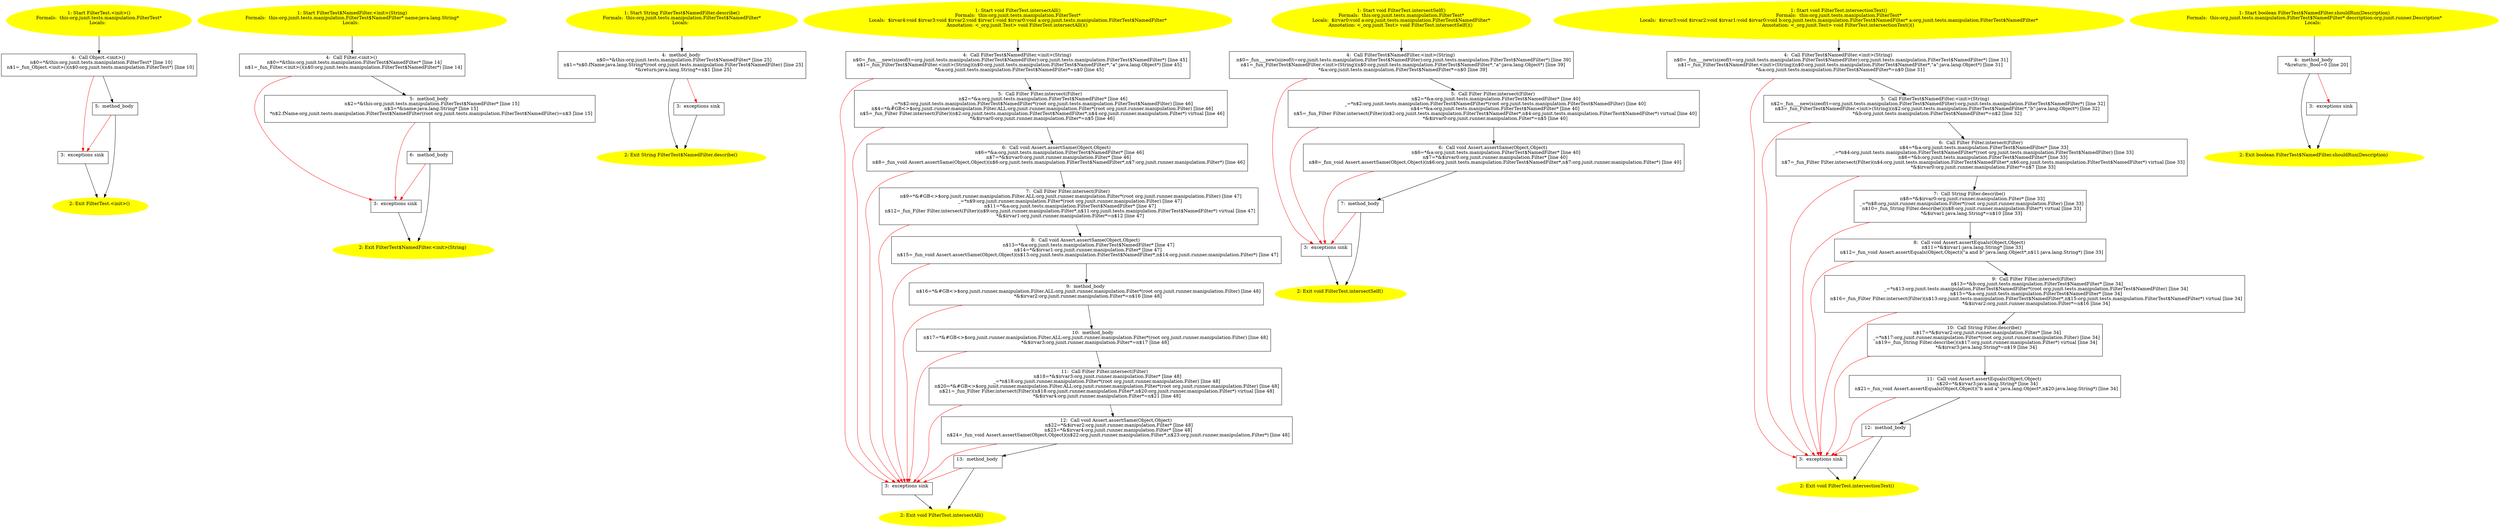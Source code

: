 /* @generated */
digraph cfg {
"org.junit.tests.manipulation.FilterTest.<init>().96022f592b7359927acc26de009efd70_1" [label="1: Start FilterTest.<init>()\nFormals:  this:org.junit.tests.manipulation.FilterTest*\nLocals:  \n  " color=yellow style=filled]
	

	 "org.junit.tests.manipulation.FilterTest.<init>().96022f592b7359927acc26de009efd70_1" -> "org.junit.tests.manipulation.FilterTest.<init>().96022f592b7359927acc26de009efd70_4" ;
"org.junit.tests.manipulation.FilterTest.<init>().96022f592b7359927acc26de009efd70_2" [label="2: Exit FilterTest.<init>() \n  " color=yellow style=filled]
	

"org.junit.tests.manipulation.FilterTest.<init>().96022f592b7359927acc26de009efd70_3" [label="3:  exceptions sink \n  " shape="box"]
	

	 "org.junit.tests.manipulation.FilterTest.<init>().96022f592b7359927acc26de009efd70_3" -> "org.junit.tests.manipulation.FilterTest.<init>().96022f592b7359927acc26de009efd70_2" ;
"org.junit.tests.manipulation.FilterTest.<init>().96022f592b7359927acc26de009efd70_4" [label="4:  Call Object.<init>() \n   n$0=*&this:org.junit.tests.manipulation.FilterTest* [line 10]\n  n$1=_fun_Object.<init>()(n$0:org.junit.tests.manipulation.FilterTest*) [line 10]\n " shape="box"]
	

	 "org.junit.tests.manipulation.FilterTest.<init>().96022f592b7359927acc26de009efd70_4" -> "org.junit.tests.manipulation.FilterTest.<init>().96022f592b7359927acc26de009efd70_5" ;
	 "org.junit.tests.manipulation.FilterTest.<init>().96022f592b7359927acc26de009efd70_4" -> "org.junit.tests.manipulation.FilterTest.<init>().96022f592b7359927acc26de009efd70_3" [color="red" ];
"org.junit.tests.manipulation.FilterTest.<init>().96022f592b7359927acc26de009efd70_5" [label="5:  method_body \n  " shape="box"]
	

	 "org.junit.tests.manipulation.FilterTest.<init>().96022f592b7359927acc26de009efd70_5" -> "org.junit.tests.manipulation.FilterTest.<init>().96022f592b7359927acc26de009efd70_2" ;
	 "org.junit.tests.manipulation.FilterTest.<init>().96022f592b7359927acc26de009efd70_5" -> "org.junit.tests.manipulation.FilterTest.<init>().96022f592b7359927acc26de009efd70_3" [color="red" ];
"org.junit.tests.manipulation.FilterTest$NamedFilter.<init>(java.lang.String).88e3ee92035120424aa2b903bf450b36_1" [label="1: Start FilterTest$NamedFilter.<init>(String)\nFormals:  this:org.junit.tests.manipulation.FilterTest$NamedFilter* name:java.lang.String*\nLocals:  \n  " color=yellow style=filled]
	

	 "org.junit.tests.manipulation.FilterTest$NamedFilter.<init>(java.lang.String).88e3ee92035120424aa2b903bf450b36_1" -> "org.junit.tests.manipulation.FilterTest$NamedFilter.<init>(java.lang.String).88e3ee92035120424aa2b903bf450b36_4" ;
"org.junit.tests.manipulation.FilterTest$NamedFilter.<init>(java.lang.String).88e3ee92035120424aa2b903bf450b36_2" [label="2: Exit FilterTest$NamedFilter.<init>(String) \n  " color=yellow style=filled]
	

"org.junit.tests.manipulation.FilterTest$NamedFilter.<init>(java.lang.String).88e3ee92035120424aa2b903bf450b36_3" [label="3:  exceptions sink \n  " shape="box"]
	

	 "org.junit.tests.manipulation.FilterTest$NamedFilter.<init>(java.lang.String).88e3ee92035120424aa2b903bf450b36_3" -> "org.junit.tests.manipulation.FilterTest$NamedFilter.<init>(java.lang.String).88e3ee92035120424aa2b903bf450b36_2" ;
"org.junit.tests.manipulation.FilterTest$NamedFilter.<init>(java.lang.String).88e3ee92035120424aa2b903bf450b36_4" [label="4:  Call Filter.<init>() \n   n$0=*&this:org.junit.tests.manipulation.FilterTest$NamedFilter* [line 14]\n  n$1=_fun_Filter.<init>()(n$0:org.junit.tests.manipulation.FilterTest$NamedFilter*) [line 14]\n " shape="box"]
	

	 "org.junit.tests.manipulation.FilterTest$NamedFilter.<init>(java.lang.String).88e3ee92035120424aa2b903bf450b36_4" -> "org.junit.tests.manipulation.FilterTest$NamedFilter.<init>(java.lang.String).88e3ee92035120424aa2b903bf450b36_5" ;
	 "org.junit.tests.manipulation.FilterTest$NamedFilter.<init>(java.lang.String).88e3ee92035120424aa2b903bf450b36_4" -> "org.junit.tests.manipulation.FilterTest$NamedFilter.<init>(java.lang.String).88e3ee92035120424aa2b903bf450b36_3" [color="red" ];
"org.junit.tests.manipulation.FilterTest$NamedFilter.<init>(java.lang.String).88e3ee92035120424aa2b903bf450b36_5" [label="5:  method_body \n   n$2=*&this:org.junit.tests.manipulation.FilterTest$NamedFilter* [line 15]\n  n$3=*&name:java.lang.String* [line 15]\n  *n$2.fName:org.junit.tests.manipulation.FilterTest$NamedFilter(root org.junit.tests.manipulation.FilterTest$NamedFilter)=n$3 [line 15]\n " shape="box"]
	

	 "org.junit.tests.manipulation.FilterTest$NamedFilter.<init>(java.lang.String).88e3ee92035120424aa2b903bf450b36_5" -> "org.junit.tests.manipulation.FilterTest$NamedFilter.<init>(java.lang.String).88e3ee92035120424aa2b903bf450b36_6" ;
	 "org.junit.tests.manipulation.FilterTest$NamedFilter.<init>(java.lang.String).88e3ee92035120424aa2b903bf450b36_5" -> "org.junit.tests.manipulation.FilterTest$NamedFilter.<init>(java.lang.String).88e3ee92035120424aa2b903bf450b36_3" [color="red" ];
"org.junit.tests.manipulation.FilterTest$NamedFilter.<init>(java.lang.String).88e3ee92035120424aa2b903bf450b36_6" [label="6:  method_body \n  " shape="box"]
	

	 "org.junit.tests.manipulation.FilterTest$NamedFilter.<init>(java.lang.String).88e3ee92035120424aa2b903bf450b36_6" -> "org.junit.tests.manipulation.FilterTest$NamedFilter.<init>(java.lang.String).88e3ee92035120424aa2b903bf450b36_2" ;
	 "org.junit.tests.manipulation.FilterTest$NamedFilter.<init>(java.lang.String).88e3ee92035120424aa2b903bf450b36_6" -> "org.junit.tests.manipulation.FilterTest$NamedFilter.<init>(java.lang.String).88e3ee92035120424aa2b903bf450b36_3" [color="red" ];
"org.junit.tests.manipulation.FilterTest$NamedFilter.describe():java.lang.String.728f586c62680aca3e9cc3e29b2eee32_1" [label="1: Start String FilterTest$NamedFilter.describe()\nFormals:  this:org.junit.tests.manipulation.FilterTest$NamedFilter*\nLocals:  \n  " color=yellow style=filled]
	

	 "org.junit.tests.manipulation.FilterTest$NamedFilter.describe():java.lang.String.728f586c62680aca3e9cc3e29b2eee32_1" -> "org.junit.tests.manipulation.FilterTest$NamedFilter.describe():java.lang.String.728f586c62680aca3e9cc3e29b2eee32_4" ;
"org.junit.tests.manipulation.FilterTest$NamedFilter.describe():java.lang.String.728f586c62680aca3e9cc3e29b2eee32_2" [label="2: Exit String FilterTest$NamedFilter.describe() \n  " color=yellow style=filled]
	

"org.junit.tests.manipulation.FilterTest$NamedFilter.describe():java.lang.String.728f586c62680aca3e9cc3e29b2eee32_3" [label="3:  exceptions sink \n  " shape="box"]
	

	 "org.junit.tests.manipulation.FilterTest$NamedFilter.describe():java.lang.String.728f586c62680aca3e9cc3e29b2eee32_3" -> "org.junit.tests.manipulation.FilterTest$NamedFilter.describe():java.lang.String.728f586c62680aca3e9cc3e29b2eee32_2" ;
"org.junit.tests.manipulation.FilterTest$NamedFilter.describe():java.lang.String.728f586c62680aca3e9cc3e29b2eee32_4" [label="4:  method_body \n   n$0=*&this:org.junit.tests.manipulation.FilterTest$NamedFilter* [line 25]\n  n$1=*n$0.fName:java.lang.String*(root org.junit.tests.manipulation.FilterTest$NamedFilter) [line 25]\n  *&return:java.lang.String*=n$1 [line 25]\n " shape="box"]
	

	 "org.junit.tests.manipulation.FilterTest$NamedFilter.describe():java.lang.String.728f586c62680aca3e9cc3e29b2eee32_4" -> "org.junit.tests.manipulation.FilterTest$NamedFilter.describe():java.lang.String.728f586c62680aca3e9cc3e29b2eee32_2" ;
	 "org.junit.tests.manipulation.FilterTest$NamedFilter.describe():java.lang.String.728f586c62680aca3e9cc3e29b2eee32_4" -> "org.junit.tests.manipulation.FilterTest$NamedFilter.describe():java.lang.String.728f586c62680aca3e9cc3e29b2eee32_3" [color="red" ];
"org.junit.tests.manipulation.FilterTest.intersectAll():void.b0320237e243645feaa4e8ae31fa2681_1" [label="1: Start void FilterTest.intersectAll()\nFormals:  this:org.junit.tests.manipulation.FilterTest*\nLocals:  $irvar4:void $irvar3:void $irvar2:void $irvar1:void $irvar0:void a:org.junit.tests.manipulation.FilterTest$NamedFilter*\nAnnotation: <_org.junit.Test> void FilterTest.intersectAll()() \n  " color=yellow style=filled]
	

	 "org.junit.tests.manipulation.FilterTest.intersectAll():void.b0320237e243645feaa4e8ae31fa2681_1" -> "org.junit.tests.manipulation.FilterTest.intersectAll():void.b0320237e243645feaa4e8ae31fa2681_4" ;
"org.junit.tests.manipulation.FilterTest.intersectAll():void.b0320237e243645feaa4e8ae31fa2681_2" [label="2: Exit void FilterTest.intersectAll() \n  " color=yellow style=filled]
	

"org.junit.tests.manipulation.FilterTest.intersectAll():void.b0320237e243645feaa4e8ae31fa2681_3" [label="3:  exceptions sink \n  " shape="box"]
	

	 "org.junit.tests.manipulation.FilterTest.intersectAll():void.b0320237e243645feaa4e8ae31fa2681_3" -> "org.junit.tests.manipulation.FilterTest.intersectAll():void.b0320237e243645feaa4e8ae31fa2681_2" ;
"org.junit.tests.manipulation.FilterTest.intersectAll():void.b0320237e243645feaa4e8ae31fa2681_4" [label="4:  Call FilterTest$NamedFilter.<init>(String) \n   n$0=_fun___new(sizeof(t=org.junit.tests.manipulation.FilterTest$NamedFilter):org.junit.tests.manipulation.FilterTest$NamedFilter*) [line 45]\n  n$1=_fun_FilterTest$NamedFilter.<init>(String)(n$0:org.junit.tests.manipulation.FilterTest$NamedFilter*,\"a\":java.lang.Object*) [line 45]\n  *&a:org.junit.tests.manipulation.FilterTest$NamedFilter*=n$0 [line 45]\n " shape="box"]
	

	 "org.junit.tests.manipulation.FilterTest.intersectAll():void.b0320237e243645feaa4e8ae31fa2681_4" -> "org.junit.tests.manipulation.FilterTest.intersectAll():void.b0320237e243645feaa4e8ae31fa2681_5" ;
	 "org.junit.tests.manipulation.FilterTest.intersectAll():void.b0320237e243645feaa4e8ae31fa2681_4" -> "org.junit.tests.manipulation.FilterTest.intersectAll():void.b0320237e243645feaa4e8ae31fa2681_3" [color="red" ];
"org.junit.tests.manipulation.FilterTest.intersectAll():void.b0320237e243645feaa4e8ae31fa2681_5" [label="5:  Call Filter Filter.intersect(Filter) \n   n$2=*&a:org.junit.tests.manipulation.FilterTest$NamedFilter* [line 46]\n  _=*n$2:org.junit.tests.manipulation.FilterTest$NamedFilter*(root org.junit.tests.manipulation.FilterTest$NamedFilter) [line 46]\n  n$4=*&#GB<>$org.junit.runner.manipulation.Filter.ALL:org.junit.runner.manipulation.Filter*(root org.junit.runner.manipulation.Filter) [line 46]\n  n$5=_fun_Filter Filter.intersect(Filter)(n$2:org.junit.tests.manipulation.FilterTest$NamedFilter*,n$4:org.junit.runner.manipulation.Filter*) virtual [line 46]\n  *&$irvar0:org.junit.runner.manipulation.Filter*=n$5 [line 46]\n " shape="box"]
	

	 "org.junit.tests.manipulation.FilterTest.intersectAll():void.b0320237e243645feaa4e8ae31fa2681_5" -> "org.junit.tests.manipulation.FilterTest.intersectAll():void.b0320237e243645feaa4e8ae31fa2681_6" ;
	 "org.junit.tests.manipulation.FilterTest.intersectAll():void.b0320237e243645feaa4e8ae31fa2681_5" -> "org.junit.tests.manipulation.FilterTest.intersectAll():void.b0320237e243645feaa4e8ae31fa2681_3" [color="red" ];
"org.junit.tests.manipulation.FilterTest.intersectAll():void.b0320237e243645feaa4e8ae31fa2681_6" [label="6:  Call void Assert.assertSame(Object,Object) \n   n$6=*&a:org.junit.tests.manipulation.FilterTest$NamedFilter* [line 46]\n  n$7=*&$irvar0:org.junit.runner.manipulation.Filter* [line 46]\n  n$8=_fun_void Assert.assertSame(Object,Object)(n$6:org.junit.tests.manipulation.FilterTest$NamedFilter*,n$7:org.junit.runner.manipulation.Filter*) [line 46]\n " shape="box"]
	

	 "org.junit.tests.manipulation.FilterTest.intersectAll():void.b0320237e243645feaa4e8ae31fa2681_6" -> "org.junit.tests.manipulation.FilterTest.intersectAll():void.b0320237e243645feaa4e8ae31fa2681_7" ;
	 "org.junit.tests.manipulation.FilterTest.intersectAll():void.b0320237e243645feaa4e8ae31fa2681_6" -> "org.junit.tests.manipulation.FilterTest.intersectAll():void.b0320237e243645feaa4e8ae31fa2681_3" [color="red" ];
"org.junit.tests.manipulation.FilterTest.intersectAll():void.b0320237e243645feaa4e8ae31fa2681_7" [label="7:  Call Filter Filter.intersect(Filter) \n   n$9=*&#GB<>$org.junit.runner.manipulation.Filter.ALL:org.junit.runner.manipulation.Filter*(root org.junit.runner.manipulation.Filter) [line 47]\n  _=*n$9:org.junit.runner.manipulation.Filter*(root org.junit.runner.manipulation.Filter) [line 47]\n  n$11=*&a:org.junit.tests.manipulation.FilterTest$NamedFilter* [line 47]\n  n$12=_fun_Filter Filter.intersect(Filter)(n$9:org.junit.runner.manipulation.Filter*,n$11:org.junit.tests.manipulation.FilterTest$NamedFilter*) virtual [line 47]\n  *&$irvar1:org.junit.runner.manipulation.Filter*=n$12 [line 47]\n " shape="box"]
	

	 "org.junit.tests.manipulation.FilterTest.intersectAll():void.b0320237e243645feaa4e8ae31fa2681_7" -> "org.junit.tests.manipulation.FilterTest.intersectAll():void.b0320237e243645feaa4e8ae31fa2681_8" ;
	 "org.junit.tests.manipulation.FilterTest.intersectAll():void.b0320237e243645feaa4e8ae31fa2681_7" -> "org.junit.tests.manipulation.FilterTest.intersectAll():void.b0320237e243645feaa4e8ae31fa2681_3" [color="red" ];
"org.junit.tests.manipulation.FilterTest.intersectAll():void.b0320237e243645feaa4e8ae31fa2681_8" [label="8:  Call void Assert.assertSame(Object,Object) \n   n$13=*&a:org.junit.tests.manipulation.FilterTest$NamedFilter* [line 47]\n  n$14=*&$irvar1:org.junit.runner.manipulation.Filter* [line 47]\n  n$15=_fun_void Assert.assertSame(Object,Object)(n$13:org.junit.tests.manipulation.FilterTest$NamedFilter*,n$14:org.junit.runner.manipulation.Filter*) [line 47]\n " shape="box"]
	

	 "org.junit.tests.manipulation.FilterTest.intersectAll():void.b0320237e243645feaa4e8ae31fa2681_8" -> "org.junit.tests.manipulation.FilterTest.intersectAll():void.b0320237e243645feaa4e8ae31fa2681_9" ;
	 "org.junit.tests.manipulation.FilterTest.intersectAll():void.b0320237e243645feaa4e8ae31fa2681_8" -> "org.junit.tests.manipulation.FilterTest.intersectAll():void.b0320237e243645feaa4e8ae31fa2681_3" [color="red" ];
"org.junit.tests.manipulation.FilterTest.intersectAll():void.b0320237e243645feaa4e8ae31fa2681_9" [label="9:  method_body \n   n$16=*&#GB<>$org.junit.runner.manipulation.Filter.ALL:org.junit.runner.manipulation.Filter*(root org.junit.runner.manipulation.Filter) [line 48]\n  *&$irvar2:org.junit.runner.manipulation.Filter*=n$16 [line 48]\n " shape="box"]
	

	 "org.junit.tests.manipulation.FilterTest.intersectAll():void.b0320237e243645feaa4e8ae31fa2681_9" -> "org.junit.tests.manipulation.FilterTest.intersectAll():void.b0320237e243645feaa4e8ae31fa2681_10" ;
	 "org.junit.tests.manipulation.FilterTest.intersectAll():void.b0320237e243645feaa4e8ae31fa2681_9" -> "org.junit.tests.manipulation.FilterTest.intersectAll():void.b0320237e243645feaa4e8ae31fa2681_3" [color="red" ];
"org.junit.tests.manipulation.FilterTest.intersectAll():void.b0320237e243645feaa4e8ae31fa2681_10" [label="10:  method_body \n   n$17=*&#GB<>$org.junit.runner.manipulation.Filter.ALL:org.junit.runner.manipulation.Filter*(root org.junit.runner.manipulation.Filter) [line 48]\n  *&$irvar3:org.junit.runner.manipulation.Filter*=n$17 [line 48]\n " shape="box"]
	

	 "org.junit.tests.manipulation.FilterTest.intersectAll():void.b0320237e243645feaa4e8ae31fa2681_10" -> "org.junit.tests.manipulation.FilterTest.intersectAll():void.b0320237e243645feaa4e8ae31fa2681_11" ;
	 "org.junit.tests.manipulation.FilterTest.intersectAll():void.b0320237e243645feaa4e8ae31fa2681_10" -> "org.junit.tests.manipulation.FilterTest.intersectAll():void.b0320237e243645feaa4e8ae31fa2681_3" [color="red" ];
"org.junit.tests.manipulation.FilterTest.intersectAll():void.b0320237e243645feaa4e8ae31fa2681_11" [label="11:  Call Filter Filter.intersect(Filter) \n   n$18=*&$irvar3:org.junit.runner.manipulation.Filter* [line 48]\n  _=*n$18:org.junit.runner.manipulation.Filter*(root org.junit.runner.manipulation.Filter) [line 48]\n  n$20=*&#GB<>$org.junit.runner.manipulation.Filter.ALL:org.junit.runner.manipulation.Filter*(root org.junit.runner.manipulation.Filter) [line 48]\n  n$21=_fun_Filter Filter.intersect(Filter)(n$18:org.junit.runner.manipulation.Filter*,n$20:org.junit.runner.manipulation.Filter*) virtual [line 48]\n  *&$irvar4:org.junit.runner.manipulation.Filter*=n$21 [line 48]\n " shape="box"]
	

	 "org.junit.tests.manipulation.FilterTest.intersectAll():void.b0320237e243645feaa4e8ae31fa2681_11" -> "org.junit.tests.manipulation.FilterTest.intersectAll():void.b0320237e243645feaa4e8ae31fa2681_12" ;
	 "org.junit.tests.manipulation.FilterTest.intersectAll():void.b0320237e243645feaa4e8ae31fa2681_11" -> "org.junit.tests.manipulation.FilterTest.intersectAll():void.b0320237e243645feaa4e8ae31fa2681_3" [color="red" ];
"org.junit.tests.manipulation.FilterTest.intersectAll():void.b0320237e243645feaa4e8ae31fa2681_12" [label="12:  Call void Assert.assertSame(Object,Object) \n   n$22=*&$irvar2:org.junit.runner.manipulation.Filter* [line 48]\n  n$23=*&$irvar4:org.junit.runner.manipulation.Filter* [line 48]\n  n$24=_fun_void Assert.assertSame(Object,Object)(n$22:org.junit.runner.manipulation.Filter*,n$23:org.junit.runner.manipulation.Filter*) [line 48]\n " shape="box"]
	

	 "org.junit.tests.manipulation.FilterTest.intersectAll():void.b0320237e243645feaa4e8ae31fa2681_12" -> "org.junit.tests.manipulation.FilterTest.intersectAll():void.b0320237e243645feaa4e8ae31fa2681_13" ;
	 "org.junit.tests.manipulation.FilterTest.intersectAll():void.b0320237e243645feaa4e8ae31fa2681_12" -> "org.junit.tests.manipulation.FilterTest.intersectAll():void.b0320237e243645feaa4e8ae31fa2681_3" [color="red" ];
"org.junit.tests.manipulation.FilterTest.intersectAll():void.b0320237e243645feaa4e8ae31fa2681_13" [label="13:  method_body \n  " shape="box"]
	

	 "org.junit.tests.manipulation.FilterTest.intersectAll():void.b0320237e243645feaa4e8ae31fa2681_13" -> "org.junit.tests.manipulation.FilterTest.intersectAll():void.b0320237e243645feaa4e8ae31fa2681_2" ;
	 "org.junit.tests.manipulation.FilterTest.intersectAll():void.b0320237e243645feaa4e8ae31fa2681_13" -> "org.junit.tests.manipulation.FilterTest.intersectAll():void.b0320237e243645feaa4e8ae31fa2681_3" [color="red" ];
"org.junit.tests.manipulation.FilterTest.intersectSelf():void.8d4df7b923cc3ee4380d61526b95a04e_1" [label="1: Start void FilterTest.intersectSelf()\nFormals:  this:org.junit.tests.manipulation.FilterTest*\nLocals:  $irvar0:void a:org.junit.tests.manipulation.FilterTest$NamedFilter*\nAnnotation: <_org.junit.Test> void FilterTest.intersectSelf()() \n  " color=yellow style=filled]
	

	 "org.junit.tests.manipulation.FilterTest.intersectSelf():void.8d4df7b923cc3ee4380d61526b95a04e_1" -> "org.junit.tests.manipulation.FilterTest.intersectSelf():void.8d4df7b923cc3ee4380d61526b95a04e_4" ;
"org.junit.tests.manipulation.FilterTest.intersectSelf():void.8d4df7b923cc3ee4380d61526b95a04e_2" [label="2: Exit void FilterTest.intersectSelf() \n  " color=yellow style=filled]
	

"org.junit.tests.manipulation.FilterTest.intersectSelf():void.8d4df7b923cc3ee4380d61526b95a04e_3" [label="3:  exceptions sink \n  " shape="box"]
	

	 "org.junit.tests.manipulation.FilterTest.intersectSelf():void.8d4df7b923cc3ee4380d61526b95a04e_3" -> "org.junit.tests.manipulation.FilterTest.intersectSelf():void.8d4df7b923cc3ee4380d61526b95a04e_2" ;
"org.junit.tests.manipulation.FilterTest.intersectSelf():void.8d4df7b923cc3ee4380d61526b95a04e_4" [label="4:  Call FilterTest$NamedFilter.<init>(String) \n   n$0=_fun___new(sizeof(t=org.junit.tests.manipulation.FilterTest$NamedFilter):org.junit.tests.manipulation.FilterTest$NamedFilter*) [line 39]\n  n$1=_fun_FilterTest$NamedFilter.<init>(String)(n$0:org.junit.tests.manipulation.FilterTest$NamedFilter*,\"a\":java.lang.Object*) [line 39]\n  *&a:org.junit.tests.manipulation.FilterTest$NamedFilter*=n$0 [line 39]\n " shape="box"]
	

	 "org.junit.tests.manipulation.FilterTest.intersectSelf():void.8d4df7b923cc3ee4380d61526b95a04e_4" -> "org.junit.tests.manipulation.FilterTest.intersectSelf():void.8d4df7b923cc3ee4380d61526b95a04e_5" ;
	 "org.junit.tests.manipulation.FilterTest.intersectSelf():void.8d4df7b923cc3ee4380d61526b95a04e_4" -> "org.junit.tests.manipulation.FilterTest.intersectSelf():void.8d4df7b923cc3ee4380d61526b95a04e_3" [color="red" ];
"org.junit.tests.manipulation.FilterTest.intersectSelf():void.8d4df7b923cc3ee4380d61526b95a04e_5" [label="5:  Call Filter Filter.intersect(Filter) \n   n$2=*&a:org.junit.tests.manipulation.FilterTest$NamedFilter* [line 40]\n  _=*n$2:org.junit.tests.manipulation.FilterTest$NamedFilter*(root org.junit.tests.manipulation.FilterTest$NamedFilter) [line 40]\n  n$4=*&a:org.junit.tests.manipulation.FilterTest$NamedFilter* [line 40]\n  n$5=_fun_Filter Filter.intersect(Filter)(n$2:org.junit.tests.manipulation.FilterTest$NamedFilter*,n$4:org.junit.tests.manipulation.FilterTest$NamedFilter*) virtual [line 40]\n  *&$irvar0:org.junit.runner.manipulation.Filter*=n$5 [line 40]\n " shape="box"]
	

	 "org.junit.tests.manipulation.FilterTest.intersectSelf():void.8d4df7b923cc3ee4380d61526b95a04e_5" -> "org.junit.tests.manipulation.FilterTest.intersectSelf():void.8d4df7b923cc3ee4380d61526b95a04e_6" ;
	 "org.junit.tests.manipulation.FilterTest.intersectSelf():void.8d4df7b923cc3ee4380d61526b95a04e_5" -> "org.junit.tests.manipulation.FilterTest.intersectSelf():void.8d4df7b923cc3ee4380d61526b95a04e_3" [color="red" ];
"org.junit.tests.manipulation.FilterTest.intersectSelf():void.8d4df7b923cc3ee4380d61526b95a04e_6" [label="6:  Call void Assert.assertSame(Object,Object) \n   n$6=*&a:org.junit.tests.manipulation.FilterTest$NamedFilter* [line 40]\n  n$7=*&$irvar0:org.junit.runner.manipulation.Filter* [line 40]\n  n$8=_fun_void Assert.assertSame(Object,Object)(n$6:org.junit.tests.manipulation.FilterTest$NamedFilter*,n$7:org.junit.runner.manipulation.Filter*) [line 40]\n " shape="box"]
	

	 "org.junit.tests.manipulation.FilterTest.intersectSelf():void.8d4df7b923cc3ee4380d61526b95a04e_6" -> "org.junit.tests.manipulation.FilterTest.intersectSelf():void.8d4df7b923cc3ee4380d61526b95a04e_7" ;
	 "org.junit.tests.manipulation.FilterTest.intersectSelf():void.8d4df7b923cc3ee4380d61526b95a04e_6" -> "org.junit.tests.manipulation.FilterTest.intersectSelf():void.8d4df7b923cc3ee4380d61526b95a04e_3" [color="red" ];
"org.junit.tests.manipulation.FilterTest.intersectSelf():void.8d4df7b923cc3ee4380d61526b95a04e_7" [label="7:  method_body \n  " shape="box"]
	

	 "org.junit.tests.manipulation.FilterTest.intersectSelf():void.8d4df7b923cc3ee4380d61526b95a04e_7" -> "org.junit.tests.manipulation.FilterTest.intersectSelf():void.8d4df7b923cc3ee4380d61526b95a04e_2" ;
	 "org.junit.tests.manipulation.FilterTest.intersectSelf():void.8d4df7b923cc3ee4380d61526b95a04e_7" -> "org.junit.tests.manipulation.FilterTest.intersectSelf():void.8d4df7b923cc3ee4380d61526b95a04e_3" [color="red" ];
"org.junit.tests.manipulation.FilterTest.intersectionText():void.74a973c5fa135c61f503b1a743fb8ae5_1" [label="1: Start void FilterTest.intersectionText()\nFormals:  this:org.junit.tests.manipulation.FilterTest*\nLocals:  $irvar3:void $irvar2:void $irvar1:void $irvar0:void b:org.junit.tests.manipulation.FilterTest$NamedFilter* a:org.junit.tests.manipulation.FilterTest$NamedFilter*\nAnnotation: <_org.junit.Test> void FilterTest.intersectionText()() \n  " color=yellow style=filled]
	

	 "org.junit.tests.manipulation.FilterTest.intersectionText():void.74a973c5fa135c61f503b1a743fb8ae5_1" -> "org.junit.tests.manipulation.FilterTest.intersectionText():void.74a973c5fa135c61f503b1a743fb8ae5_4" ;
"org.junit.tests.manipulation.FilterTest.intersectionText():void.74a973c5fa135c61f503b1a743fb8ae5_2" [label="2: Exit void FilterTest.intersectionText() \n  " color=yellow style=filled]
	

"org.junit.tests.manipulation.FilterTest.intersectionText():void.74a973c5fa135c61f503b1a743fb8ae5_3" [label="3:  exceptions sink \n  " shape="box"]
	

	 "org.junit.tests.manipulation.FilterTest.intersectionText():void.74a973c5fa135c61f503b1a743fb8ae5_3" -> "org.junit.tests.manipulation.FilterTest.intersectionText():void.74a973c5fa135c61f503b1a743fb8ae5_2" ;
"org.junit.tests.manipulation.FilterTest.intersectionText():void.74a973c5fa135c61f503b1a743fb8ae5_4" [label="4:  Call FilterTest$NamedFilter.<init>(String) \n   n$0=_fun___new(sizeof(t=org.junit.tests.manipulation.FilterTest$NamedFilter):org.junit.tests.manipulation.FilterTest$NamedFilter*) [line 31]\n  n$1=_fun_FilterTest$NamedFilter.<init>(String)(n$0:org.junit.tests.manipulation.FilterTest$NamedFilter*,\"a\":java.lang.Object*) [line 31]\n  *&a:org.junit.tests.manipulation.FilterTest$NamedFilter*=n$0 [line 31]\n " shape="box"]
	

	 "org.junit.tests.manipulation.FilterTest.intersectionText():void.74a973c5fa135c61f503b1a743fb8ae5_4" -> "org.junit.tests.manipulation.FilterTest.intersectionText():void.74a973c5fa135c61f503b1a743fb8ae5_5" ;
	 "org.junit.tests.manipulation.FilterTest.intersectionText():void.74a973c5fa135c61f503b1a743fb8ae5_4" -> "org.junit.tests.manipulation.FilterTest.intersectionText():void.74a973c5fa135c61f503b1a743fb8ae5_3" [color="red" ];
"org.junit.tests.manipulation.FilterTest.intersectionText():void.74a973c5fa135c61f503b1a743fb8ae5_5" [label="5:  Call FilterTest$NamedFilter.<init>(String) \n   n$2=_fun___new(sizeof(t=org.junit.tests.manipulation.FilterTest$NamedFilter):org.junit.tests.manipulation.FilterTest$NamedFilter*) [line 32]\n  n$3=_fun_FilterTest$NamedFilter.<init>(String)(n$2:org.junit.tests.manipulation.FilterTest$NamedFilter*,\"b\":java.lang.Object*) [line 32]\n  *&b:org.junit.tests.manipulation.FilterTest$NamedFilter*=n$2 [line 32]\n " shape="box"]
	

	 "org.junit.tests.manipulation.FilterTest.intersectionText():void.74a973c5fa135c61f503b1a743fb8ae5_5" -> "org.junit.tests.manipulation.FilterTest.intersectionText():void.74a973c5fa135c61f503b1a743fb8ae5_6" ;
	 "org.junit.tests.manipulation.FilterTest.intersectionText():void.74a973c5fa135c61f503b1a743fb8ae5_5" -> "org.junit.tests.manipulation.FilterTest.intersectionText():void.74a973c5fa135c61f503b1a743fb8ae5_3" [color="red" ];
"org.junit.tests.manipulation.FilterTest.intersectionText():void.74a973c5fa135c61f503b1a743fb8ae5_6" [label="6:  Call Filter Filter.intersect(Filter) \n   n$4=*&a:org.junit.tests.manipulation.FilterTest$NamedFilter* [line 33]\n  _=*n$4:org.junit.tests.manipulation.FilterTest$NamedFilter*(root org.junit.tests.manipulation.FilterTest$NamedFilter) [line 33]\n  n$6=*&b:org.junit.tests.manipulation.FilterTest$NamedFilter* [line 33]\n  n$7=_fun_Filter Filter.intersect(Filter)(n$4:org.junit.tests.manipulation.FilterTest$NamedFilter*,n$6:org.junit.tests.manipulation.FilterTest$NamedFilter*) virtual [line 33]\n  *&$irvar0:org.junit.runner.manipulation.Filter*=n$7 [line 33]\n " shape="box"]
	

	 "org.junit.tests.manipulation.FilterTest.intersectionText():void.74a973c5fa135c61f503b1a743fb8ae5_6" -> "org.junit.tests.manipulation.FilterTest.intersectionText():void.74a973c5fa135c61f503b1a743fb8ae5_7" ;
	 "org.junit.tests.manipulation.FilterTest.intersectionText():void.74a973c5fa135c61f503b1a743fb8ae5_6" -> "org.junit.tests.manipulation.FilterTest.intersectionText():void.74a973c5fa135c61f503b1a743fb8ae5_3" [color="red" ];
"org.junit.tests.manipulation.FilterTest.intersectionText():void.74a973c5fa135c61f503b1a743fb8ae5_7" [label="7:  Call String Filter.describe() \n   n$8=*&$irvar0:org.junit.runner.manipulation.Filter* [line 33]\n  _=*n$8:org.junit.runner.manipulation.Filter*(root org.junit.runner.manipulation.Filter) [line 33]\n  n$10=_fun_String Filter.describe()(n$8:org.junit.runner.manipulation.Filter*) virtual [line 33]\n  *&$irvar1:java.lang.String*=n$10 [line 33]\n " shape="box"]
	

	 "org.junit.tests.manipulation.FilterTest.intersectionText():void.74a973c5fa135c61f503b1a743fb8ae5_7" -> "org.junit.tests.manipulation.FilterTest.intersectionText():void.74a973c5fa135c61f503b1a743fb8ae5_8" ;
	 "org.junit.tests.manipulation.FilterTest.intersectionText():void.74a973c5fa135c61f503b1a743fb8ae5_7" -> "org.junit.tests.manipulation.FilterTest.intersectionText():void.74a973c5fa135c61f503b1a743fb8ae5_3" [color="red" ];
"org.junit.tests.manipulation.FilterTest.intersectionText():void.74a973c5fa135c61f503b1a743fb8ae5_8" [label="8:  Call void Assert.assertEquals(Object,Object) \n   n$11=*&$irvar1:java.lang.String* [line 33]\n  n$12=_fun_void Assert.assertEquals(Object,Object)(\"a and b\":java.lang.Object*,n$11:java.lang.String*) [line 33]\n " shape="box"]
	

	 "org.junit.tests.manipulation.FilterTest.intersectionText():void.74a973c5fa135c61f503b1a743fb8ae5_8" -> "org.junit.tests.manipulation.FilterTest.intersectionText():void.74a973c5fa135c61f503b1a743fb8ae5_9" ;
	 "org.junit.tests.manipulation.FilterTest.intersectionText():void.74a973c5fa135c61f503b1a743fb8ae5_8" -> "org.junit.tests.manipulation.FilterTest.intersectionText():void.74a973c5fa135c61f503b1a743fb8ae5_3" [color="red" ];
"org.junit.tests.manipulation.FilterTest.intersectionText():void.74a973c5fa135c61f503b1a743fb8ae5_9" [label="9:  Call Filter Filter.intersect(Filter) \n   n$13=*&b:org.junit.tests.manipulation.FilterTest$NamedFilter* [line 34]\n  _=*n$13:org.junit.tests.manipulation.FilterTest$NamedFilter*(root org.junit.tests.manipulation.FilterTest$NamedFilter) [line 34]\n  n$15=*&a:org.junit.tests.manipulation.FilterTest$NamedFilter* [line 34]\n  n$16=_fun_Filter Filter.intersect(Filter)(n$13:org.junit.tests.manipulation.FilterTest$NamedFilter*,n$15:org.junit.tests.manipulation.FilterTest$NamedFilter*) virtual [line 34]\n  *&$irvar2:org.junit.runner.manipulation.Filter*=n$16 [line 34]\n " shape="box"]
	

	 "org.junit.tests.manipulation.FilterTest.intersectionText():void.74a973c5fa135c61f503b1a743fb8ae5_9" -> "org.junit.tests.manipulation.FilterTest.intersectionText():void.74a973c5fa135c61f503b1a743fb8ae5_10" ;
	 "org.junit.tests.manipulation.FilterTest.intersectionText():void.74a973c5fa135c61f503b1a743fb8ae5_9" -> "org.junit.tests.manipulation.FilterTest.intersectionText():void.74a973c5fa135c61f503b1a743fb8ae5_3" [color="red" ];
"org.junit.tests.manipulation.FilterTest.intersectionText():void.74a973c5fa135c61f503b1a743fb8ae5_10" [label="10:  Call String Filter.describe() \n   n$17=*&$irvar2:org.junit.runner.manipulation.Filter* [line 34]\n  _=*n$17:org.junit.runner.manipulation.Filter*(root org.junit.runner.manipulation.Filter) [line 34]\n  n$19=_fun_String Filter.describe()(n$17:org.junit.runner.manipulation.Filter*) virtual [line 34]\n  *&$irvar3:java.lang.String*=n$19 [line 34]\n " shape="box"]
	

	 "org.junit.tests.manipulation.FilterTest.intersectionText():void.74a973c5fa135c61f503b1a743fb8ae5_10" -> "org.junit.tests.manipulation.FilterTest.intersectionText():void.74a973c5fa135c61f503b1a743fb8ae5_11" ;
	 "org.junit.tests.manipulation.FilterTest.intersectionText():void.74a973c5fa135c61f503b1a743fb8ae5_10" -> "org.junit.tests.manipulation.FilterTest.intersectionText():void.74a973c5fa135c61f503b1a743fb8ae5_3" [color="red" ];
"org.junit.tests.manipulation.FilterTest.intersectionText():void.74a973c5fa135c61f503b1a743fb8ae5_11" [label="11:  Call void Assert.assertEquals(Object,Object) \n   n$20=*&$irvar3:java.lang.String* [line 34]\n  n$21=_fun_void Assert.assertEquals(Object,Object)(\"b and a\":java.lang.Object*,n$20:java.lang.String*) [line 34]\n " shape="box"]
	

	 "org.junit.tests.manipulation.FilterTest.intersectionText():void.74a973c5fa135c61f503b1a743fb8ae5_11" -> "org.junit.tests.manipulation.FilterTest.intersectionText():void.74a973c5fa135c61f503b1a743fb8ae5_12" ;
	 "org.junit.tests.manipulation.FilterTest.intersectionText():void.74a973c5fa135c61f503b1a743fb8ae5_11" -> "org.junit.tests.manipulation.FilterTest.intersectionText():void.74a973c5fa135c61f503b1a743fb8ae5_3" [color="red" ];
"org.junit.tests.manipulation.FilterTest.intersectionText():void.74a973c5fa135c61f503b1a743fb8ae5_12" [label="12:  method_body \n  " shape="box"]
	

	 "org.junit.tests.manipulation.FilterTest.intersectionText():void.74a973c5fa135c61f503b1a743fb8ae5_12" -> "org.junit.tests.manipulation.FilterTest.intersectionText():void.74a973c5fa135c61f503b1a743fb8ae5_2" ;
	 "org.junit.tests.manipulation.FilterTest.intersectionText():void.74a973c5fa135c61f503b1a743fb8ae5_12" -> "org.junit.tests.manipulation.FilterTest.intersectionText():void.74a973c5fa135c61f503b1a743fb8ae5_3" [color="red" ];
"org.junit.tests.manipulation.FilterTest$NamedFilter.shouldRun(org.junit.runner.Description):boolean.4689d16eab6f56a2229a0d6f4fe5c8aa_1" [label="1: Start boolean FilterTest$NamedFilter.shouldRun(Description)\nFormals:  this:org.junit.tests.manipulation.FilterTest$NamedFilter* description:org.junit.runner.Description*\nLocals:  \n  " color=yellow style=filled]
	

	 "org.junit.tests.manipulation.FilterTest$NamedFilter.shouldRun(org.junit.runner.Description):boolean.4689d16eab6f56a2229a0d6f4fe5c8aa_1" -> "org.junit.tests.manipulation.FilterTest$NamedFilter.shouldRun(org.junit.runner.Description):boolean.4689d16eab6f56a2229a0d6f4fe5c8aa_4" ;
"org.junit.tests.manipulation.FilterTest$NamedFilter.shouldRun(org.junit.runner.Description):boolean.4689d16eab6f56a2229a0d6f4fe5c8aa_2" [label="2: Exit boolean FilterTest$NamedFilter.shouldRun(Description) \n  " color=yellow style=filled]
	

"org.junit.tests.manipulation.FilterTest$NamedFilter.shouldRun(org.junit.runner.Description):boolean.4689d16eab6f56a2229a0d6f4fe5c8aa_3" [label="3:  exceptions sink \n  " shape="box"]
	

	 "org.junit.tests.manipulation.FilterTest$NamedFilter.shouldRun(org.junit.runner.Description):boolean.4689d16eab6f56a2229a0d6f4fe5c8aa_3" -> "org.junit.tests.manipulation.FilterTest$NamedFilter.shouldRun(org.junit.runner.Description):boolean.4689d16eab6f56a2229a0d6f4fe5c8aa_2" ;
"org.junit.tests.manipulation.FilterTest$NamedFilter.shouldRun(org.junit.runner.Description):boolean.4689d16eab6f56a2229a0d6f4fe5c8aa_4" [label="4:  method_body \n   *&return:_Bool=0 [line 20]\n " shape="box"]
	

	 "org.junit.tests.manipulation.FilterTest$NamedFilter.shouldRun(org.junit.runner.Description):boolean.4689d16eab6f56a2229a0d6f4fe5c8aa_4" -> "org.junit.tests.manipulation.FilterTest$NamedFilter.shouldRun(org.junit.runner.Description):boolean.4689d16eab6f56a2229a0d6f4fe5c8aa_2" ;
	 "org.junit.tests.manipulation.FilterTest$NamedFilter.shouldRun(org.junit.runner.Description):boolean.4689d16eab6f56a2229a0d6f4fe5c8aa_4" -> "org.junit.tests.manipulation.FilterTest$NamedFilter.shouldRun(org.junit.runner.Description):boolean.4689d16eab6f56a2229a0d6f4fe5c8aa_3" [color="red" ];
}
